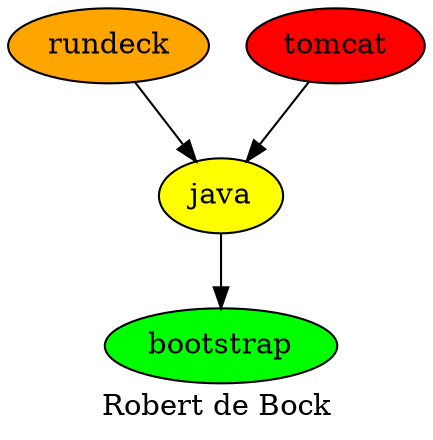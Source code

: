 digraph PhiloDilemma {
  label = "Robert de Bock" ;
  overlap=false
  {
    bootstrap [fillcolor=green style=filled]
    java [fillcolor=yellow style=filled]
    rundeck [fillcolor=orange style=filled]
    tomcat [fillcolor=red style=filled]
  }
  java -> bootstrap
  {rundeck tomcat} -> java
}
